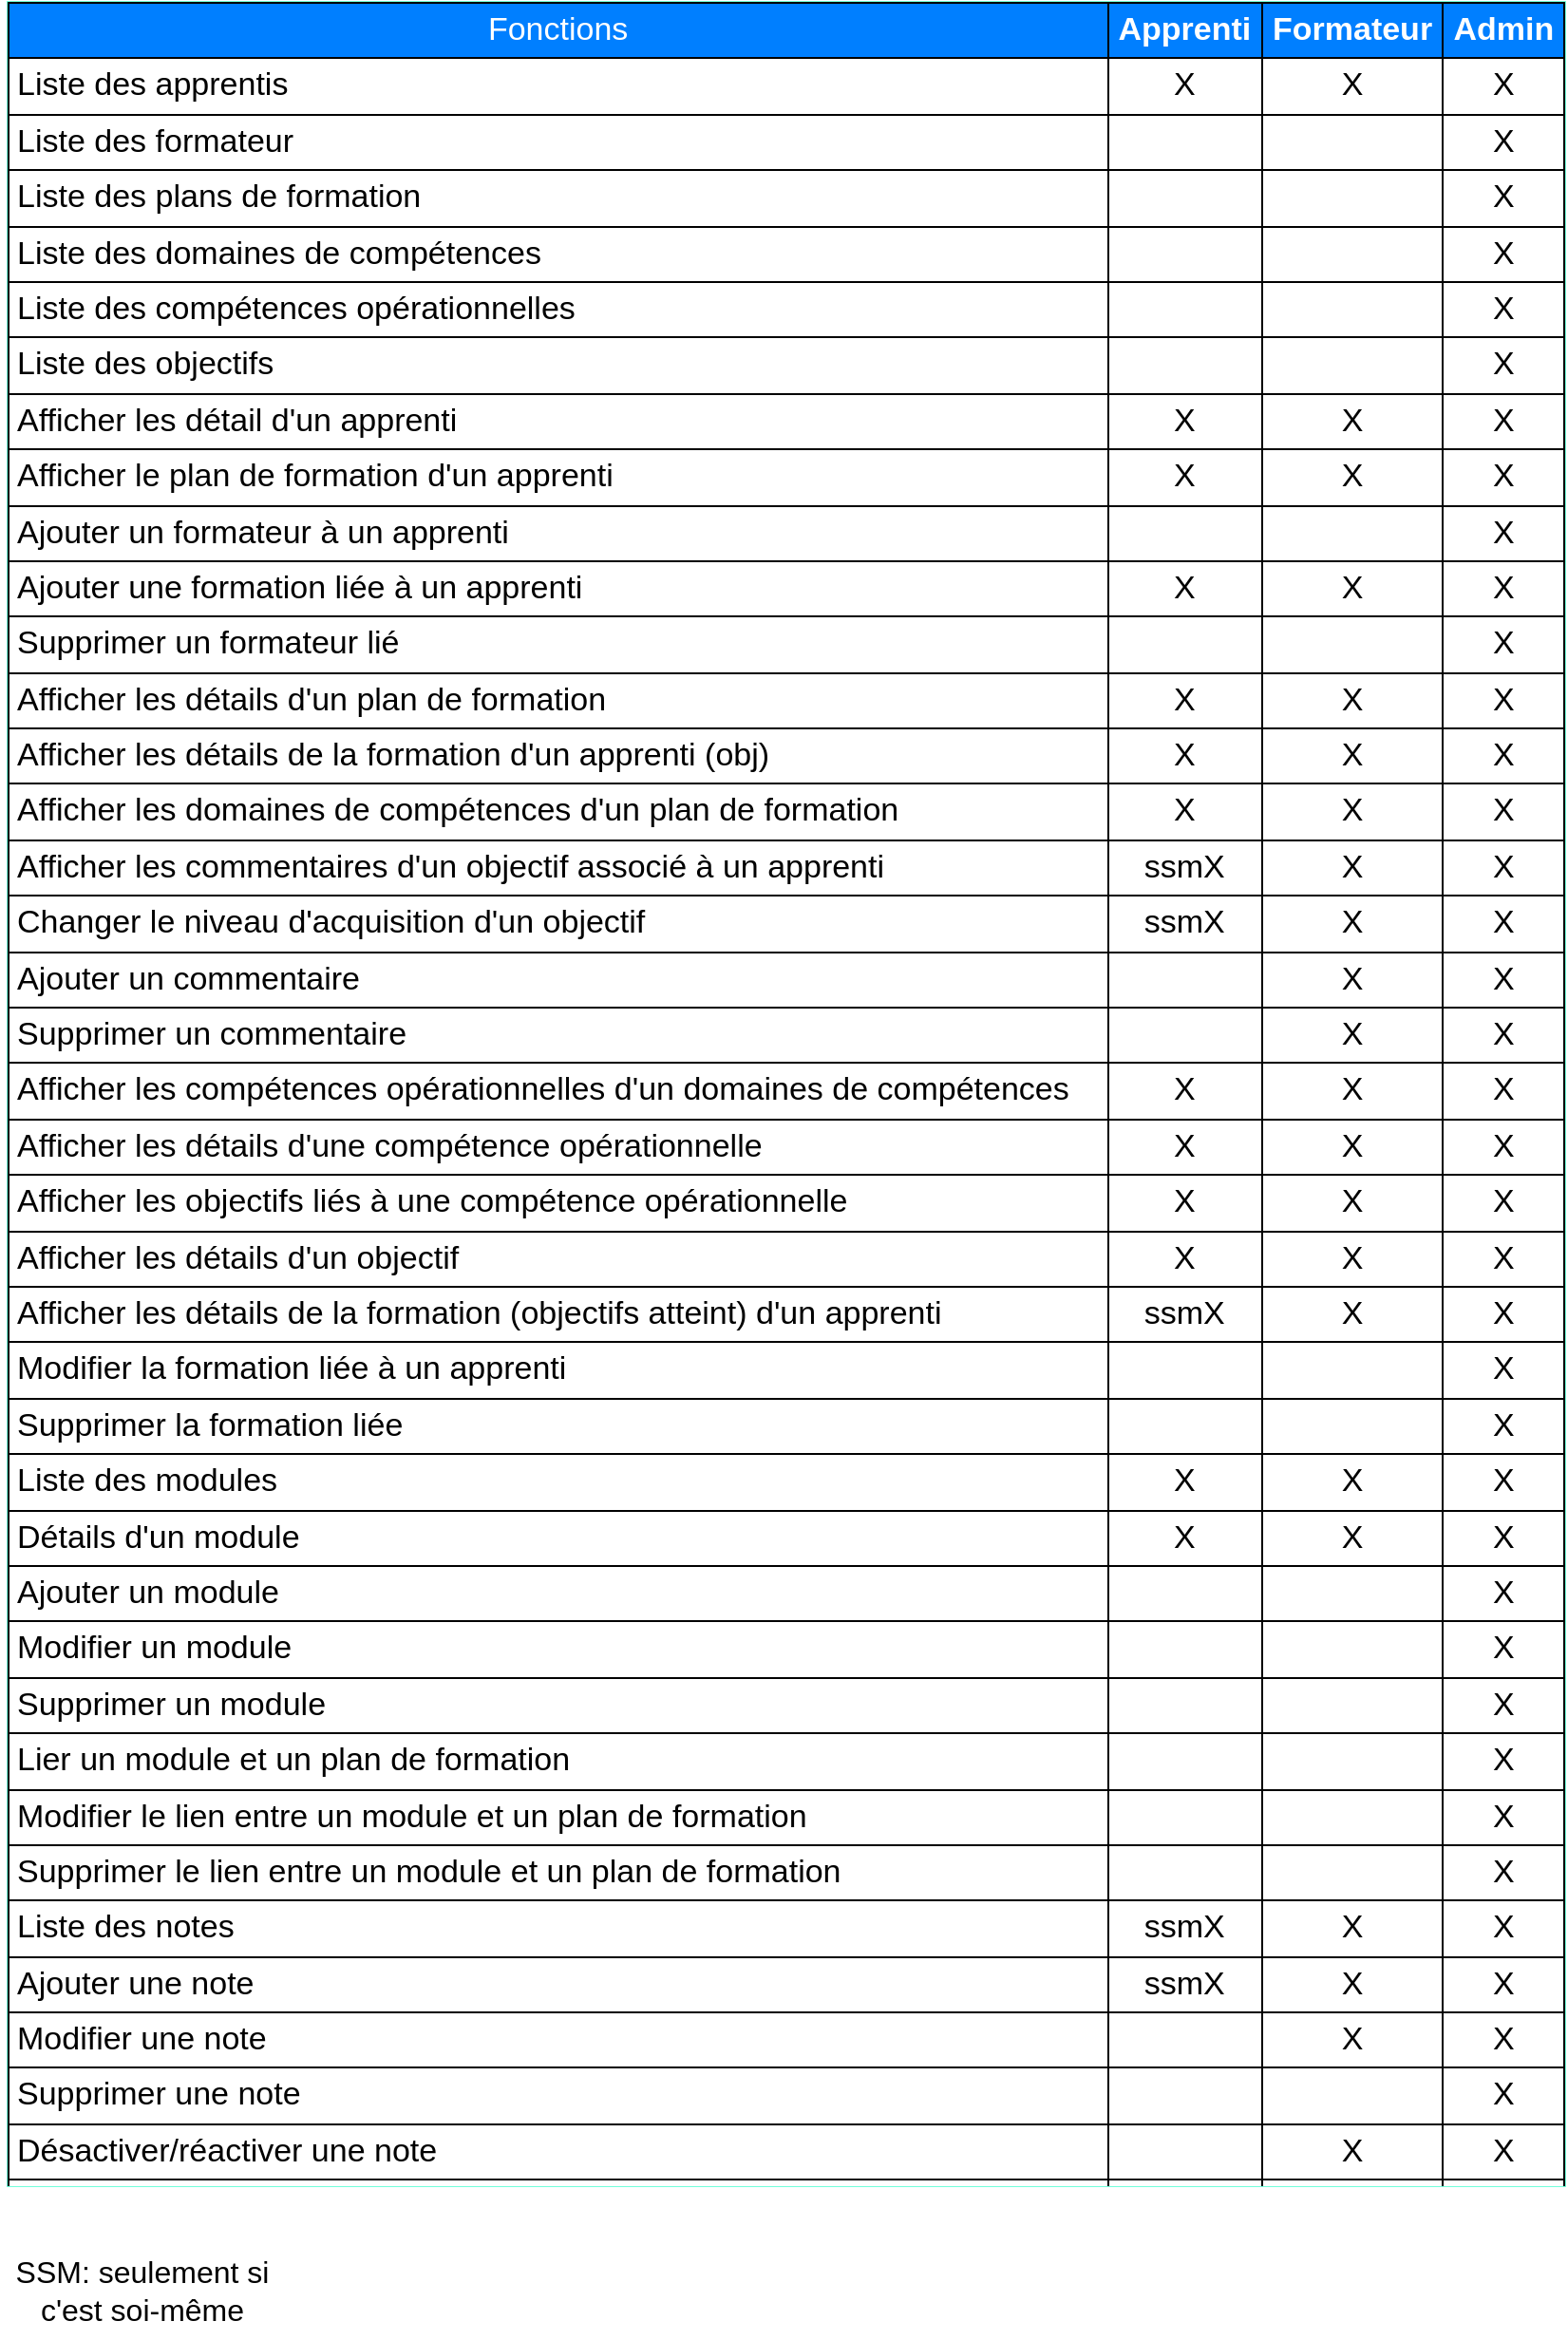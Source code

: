 <mxfile version="18.0.5" type="device"><diagram id="VaB11yT9NNSyQgzuXlM5" name="Page-1"><mxGraphModel dx="1422" dy="771" grid="1" gridSize="10" guides="1" tooltips="1" connect="1" arrows="1" fold="1" page="1" pageScale="1" pageWidth="827" pageHeight="1169" math="0" shadow="0"><root><mxCell id="0"/><mxCell id="1" parent="0"/><mxCell id="gw2a6t-uVCQziOM7dGDO-16" value="&lt;table style=&quot;width: 100% ; height: 100% ; border-collapse: collapse ; background-color: rgb(255 , 255 , 255) ; font-size: 17px ; border: 1px solid black&quot; width=&quot;100%&quot; cellpadding=&quot;4&quot; border=&quot;1&quot;&gt;&lt;tbody style=&quot;font-size: 17px&quot;&gt;&lt;tr style=&quot;color: rgb(255 , 255 , 255) ; border: 1px solid black ; font-size: 17px&quot;&gt;&lt;td style=&quot;text-align: center ; font-size: 17px ; background-color: rgb(0 , 127 , 255)&quot;&gt;Fonctions&lt;/td&gt;&lt;th style=&quot;text-align: center ; font-size: 17px ; background-color: rgb(0 , 127 , 255)&quot;&gt;Apprenti&lt;/th&gt;&lt;th style=&quot;text-align: center ; font-size: 17px ; background-color: rgb(0 , 127 , 255)&quot;&gt;Formateur&lt;/th&gt;&lt;th style=&quot;text-align: center ; font-size: 17px ; background-color: rgb(0 , 127 , 255)&quot;&gt;Admin&lt;/th&gt;&lt;/tr&gt;&lt;tr style=&quot;border: 1px solid black ; font-size: 17px&quot;&gt;&lt;td style=&quot;font-size: 17px&quot;&gt;Liste des apprentis&lt;/td&gt;&lt;td style=&quot;text-align: center ; font-size: 17px&quot;&gt;X&lt;/td&gt;&lt;td style=&quot;text-align: center ; font-size: 17px&quot;&gt;X&lt;/td&gt;&lt;td style=&quot;text-align: center ; font-size: 17px&quot;&gt;X&lt;/td&gt;&lt;/tr&gt;&lt;tr style=&quot;border: 1px solid black ; font-size: 17px&quot;&gt;&lt;td style=&quot;font-size: 17px&quot;&gt;Liste des formateur&lt;/td&gt;&lt;td style=&quot;text-align: center ; font-size: 17px&quot;&gt;&lt;br style=&quot;font-size: 17px&quot;&gt;&lt;/td&gt;&lt;td style=&quot;text-align: center ; font-size: 17px&quot;&gt;&lt;br style=&quot;font-size: 17px&quot;&gt;&lt;/td&gt;&lt;td style=&quot;text-align: center ; font-size: 17px&quot;&gt;X&lt;/td&gt;&lt;/tr&gt;&lt;tr style=&quot;border: 1px solid black ; font-size: 17px&quot;&gt;&lt;td style=&quot;font-size: 17px&quot;&gt;Liste des plans de formation&lt;/td&gt;&lt;td style=&quot;text-align: center ; font-size: 17px&quot;&gt;&lt;br style=&quot;font-size: 17px&quot;&gt;&lt;/td&gt;&lt;td style=&quot;text-align: center ; font-size: 17px&quot;&gt;&lt;br style=&quot;font-size: 17px&quot;&gt;&lt;/td&gt;&lt;td style=&quot;text-align: center ; font-size: 17px&quot;&gt;X&lt;/td&gt;&lt;/tr&gt;&lt;tr style=&quot;border: 1px solid black ; font-size: 17px&quot;&gt;&lt;td style=&quot;font-size: 17px&quot;&gt;Liste des domaines de compétences&lt;/td&gt;&lt;td style=&quot;text-align: center ; font-size: 17px&quot;&gt;&lt;br style=&quot;font-size: 17px&quot;&gt;&lt;/td&gt;&lt;td style=&quot;text-align: center ; font-size: 17px&quot;&gt;&lt;br style=&quot;font-size: 17px&quot;&gt;&lt;/td&gt;&lt;td style=&quot;text-align: center ; font-size: 17px&quot;&gt;X&lt;/td&gt;&lt;/tr&gt;&lt;tr style=&quot;font-size: 17px&quot;&gt;&lt;td style=&quot;font-size: 17px&quot;&gt;Liste des compétences opérationnelles&lt;/td&gt;&lt;td style=&quot;font-size: 17px&quot;&gt;&lt;br style=&quot;font-size: 17px&quot;&gt;&lt;/td&gt;&lt;td style=&quot;font-size: 17px&quot;&gt;&lt;br style=&quot;font-size: 17px&quot;&gt;&lt;/td&gt;&lt;td style=&quot;text-align: center ; font-size: 17px&quot;&gt;X&lt;/td&gt;&lt;/tr&gt;&lt;tr style=&quot;font-size: 17px&quot;&gt;&lt;td style=&quot;font-size: 17px&quot;&gt;Liste des objectifs&lt;/td&gt;&lt;td style=&quot;font-size: 17px&quot;&gt;&lt;br style=&quot;font-size: 17px&quot;&gt;&lt;/td&gt;&lt;td style=&quot;font-size: 17px&quot;&gt;&lt;br style=&quot;font-size: 17px&quot;&gt;&lt;/td&gt;&lt;td style=&quot;text-align: center ; font-size: 17px&quot;&gt;X&lt;/td&gt;&lt;/tr&gt;&lt;tr style=&quot;font-size: 17px&quot;&gt;&lt;td style=&quot;font-size: 17px&quot;&gt;Afficher les détail d'un apprenti&lt;/td&gt;&lt;td style=&quot;text-align: center ; font-size: 17px&quot;&gt;X&lt;/td&gt;&lt;td style=&quot;text-align: center ; font-size: 17px&quot;&gt;X&lt;/td&gt;&lt;td style=&quot;text-align: center ; font-size: 17px&quot;&gt;X&lt;/td&gt;&lt;/tr&gt;&lt;tr style=&quot;font-size: 17px&quot;&gt;&lt;td style=&quot;font-size: 17px&quot;&gt;Afficher le plan de formation d'un apprenti&lt;/td&gt;&lt;td style=&quot;text-align: center ; font-size: 17px&quot;&gt;X&lt;/td&gt;&lt;td style=&quot;text-align: center ; font-size: 17px&quot;&gt;X&lt;/td&gt;&lt;td style=&quot;text-align: center ; font-size: 17px&quot;&gt;X&lt;/td&gt;&lt;/tr&gt;&lt;tr style=&quot;font-size: 17px&quot;&gt;&lt;td style=&quot;font-size: 17px&quot;&gt;Ajouter un formateur à un apprenti&lt;/td&gt;&lt;td style=&quot;text-align: center ; font-size: 17px&quot;&gt;&lt;br style=&quot;font-size: 17px&quot;&gt;&lt;/td&gt;&lt;td style=&quot;text-align: center ; font-size: 17px&quot;&gt;&lt;br style=&quot;font-size: 17px&quot;&gt;&lt;/td&gt;&lt;td style=&quot;text-align: center ; font-size: 17px&quot;&gt;X&lt;/td&gt;&lt;/tr&gt;&lt;tr style=&quot;font-size: 17px&quot;&gt;&lt;td style=&quot;font-size: 17px&quot;&gt;Ajouter une formation liée à un apprenti&lt;/td&gt;&lt;td style=&quot;text-align: center ; font-size: 17px&quot;&gt;X&lt;/td&gt;&lt;td style=&quot;text-align: center ; font-size: 17px&quot;&gt;X&lt;/td&gt;&lt;td style=&quot;text-align: center ; font-size: 17px&quot;&gt;X&lt;/td&gt;&lt;/tr&gt;&lt;tr style=&quot;font-size: 17px&quot;&gt;&lt;td style=&quot;font-size: 17px&quot;&gt;Supprimer un formateur lié&lt;/td&gt;&lt;td style=&quot;text-align: center ; font-size: 17px&quot;&gt;&lt;br style=&quot;font-size: 17px&quot;&gt;&lt;/td&gt;&lt;td style=&quot;text-align: center ; font-size: 17px&quot;&gt;&lt;br style=&quot;font-size: 17px&quot;&gt;&lt;/td&gt;&lt;td style=&quot;text-align: center ; font-size: 17px&quot;&gt;X&lt;/td&gt;&lt;/tr&gt;&lt;tr style=&quot;font-size: 17px&quot;&gt;&lt;td style=&quot;font-size: 17px&quot;&gt;Afficher les détails d'un plan de formation&lt;/td&gt;&lt;td style=&quot;text-align: center ; font-size: 17px&quot;&gt;X&lt;/td&gt;&lt;td style=&quot;text-align: center ; font-size: 17px&quot;&gt;X&lt;/td&gt;&lt;td style=&quot;text-align: center ; font-size: 17px&quot;&gt;X&lt;/td&gt;&lt;/tr&gt;&lt;tr style=&quot;font-size: 17px&quot;&gt;&lt;td style=&quot;font-size: 17px&quot;&gt;Afficher les détails de la formation d'un apprenti (obj)&lt;/td&gt;&lt;td style=&quot;text-align: center ; font-size: 17px&quot;&gt;X&lt;/td&gt;&lt;td style=&quot;text-align: center ; font-size: 17px&quot;&gt;X&lt;/td&gt;&lt;td style=&quot;text-align: center ; font-size: 17px&quot;&gt;X&lt;/td&gt;&lt;/tr&gt;&lt;tr style=&quot;font-size: 17px&quot;&gt;&lt;td style=&quot;font-size: 17px&quot;&gt;Afficher les domaines de compétences d'un plan de formation&lt;/td&gt;&lt;td style=&quot;text-align: center ; font-size: 17px&quot;&gt;X&lt;/td&gt;&lt;td style=&quot;text-align: center ; font-size: 17px&quot;&gt;X&lt;/td&gt;&lt;td style=&quot;text-align: center ; font-size: 17px&quot;&gt;X&lt;/td&gt;&lt;/tr&gt;&lt;tr style=&quot;font-size: 17px&quot;&gt;&lt;td style=&quot;font-size: 17px&quot;&gt;Afficher les commentaires d'un objectif associé à un apprenti&lt;/td&gt;&lt;td style=&quot;text-align: center ; font-size: 17px&quot;&gt;ssmX&lt;/td&gt;&lt;td style=&quot;text-align: center ; font-size: 17px&quot;&gt;X&lt;/td&gt;&lt;td style=&quot;text-align: center ; font-size: 17px&quot;&gt;X&lt;/td&gt;&lt;/tr&gt;&lt;tr style=&quot;font-size: 17px&quot;&gt;&lt;td style=&quot;font-size: 17px&quot;&gt;Changer le niveau d'acquisition d'un objectif&lt;/td&gt;&lt;td style=&quot;text-align: center ; font-size: 17px&quot;&gt;ssmX&lt;/td&gt;&lt;td style=&quot;text-align: center ; font-size: 17px&quot;&gt;X&lt;/td&gt;&lt;td style=&quot;text-align: center ; font-size: 17px&quot;&gt;X&lt;/td&gt;&lt;/tr&gt;&lt;tr style=&quot;font-size: 17px&quot;&gt;&lt;td style=&quot;font-size: 17px&quot;&gt;Ajouter un commentaire&lt;/td&gt;&lt;td style=&quot;font-size: 17px&quot;&gt;&lt;br style=&quot;font-size: 17px&quot;&gt;&lt;/td&gt;&lt;td style=&quot;text-align: center ; font-size: 17px&quot;&gt;X&lt;/td&gt;&lt;td style=&quot;text-align: center ; font-size: 17px&quot;&gt;X&lt;/td&gt;&lt;/tr&gt;&lt;tr style=&quot;font-size: 17px&quot;&gt;&lt;td style=&quot;font-size: 17px&quot;&gt;Supprimer un commentaire&lt;/td&gt;&lt;td style=&quot;font-size: 17px&quot;&gt;&lt;br style=&quot;font-size: 17px&quot;&gt;&lt;/td&gt;&lt;td style=&quot;text-align: center ; font-size: 17px&quot;&gt;X&lt;/td&gt;&lt;td style=&quot;text-align: center ; font-size: 17px&quot;&gt;X&lt;/td&gt;&lt;/tr&gt;&lt;tr style=&quot;font-size: 17px&quot;&gt;&lt;td style=&quot;font-size: 17px&quot;&gt;Afficher les compétences opérationnelles d'un domaines de compétences&lt;/td&gt;&lt;td style=&quot;text-align: center ; font-size: 17px&quot;&gt;X&lt;/td&gt;&lt;td style=&quot;text-align: center ; font-size: 17px&quot;&gt;X&lt;/td&gt;&lt;td style=&quot;text-align: center ; font-size: 17px&quot;&gt;X&lt;/td&gt;&lt;/tr&gt;&lt;tr style=&quot;font-size: 17px&quot;&gt;&lt;td style=&quot;font-size: 17px&quot;&gt;Afficher les détails d'une compétence opérationnelle&lt;/td&gt;&lt;td style=&quot;text-align: center ; font-size: 17px&quot;&gt;X&lt;/td&gt;&lt;td style=&quot;text-align: center ; font-size: 17px&quot;&gt;X&lt;/td&gt;&lt;td style=&quot;text-align: center ; font-size: 17px&quot;&gt;X&lt;/td&gt;&lt;/tr&gt;&lt;tr style=&quot;font-size: 17px&quot;&gt;&lt;td style=&quot;font-size: 17px&quot;&gt;Afficher les objectifs liés à une compétence opérationnelle&lt;/td&gt;&lt;td style=&quot;text-align: center ; font-size: 17px&quot;&gt;X&lt;/td&gt;&lt;td style=&quot;text-align: center ; font-size: 17px&quot;&gt;X&lt;/td&gt;&lt;td style=&quot;text-align: center ; font-size: 17px&quot;&gt;X&lt;/td&gt;&lt;/tr&gt;&lt;tr style=&quot;font-size: 17px&quot;&gt;&lt;td style=&quot;font-size: 17px&quot;&gt;Afficher les détails d'un objectif&lt;/td&gt;&lt;td style=&quot;text-align: center ; font-size: 17px&quot;&gt;X&lt;/td&gt;&lt;td style=&quot;text-align: center ; font-size: 17px&quot;&gt;X&lt;/td&gt;&lt;td style=&quot;text-align: center ; font-size: 17px&quot;&gt;X&lt;/td&gt;&lt;/tr&gt;&lt;tr style=&quot;font-size: 17px&quot;&gt;&lt;td style=&quot;font-size: 17px&quot;&gt;Afficher les détails de la formation (objectifs atteint) d'un apprenti&lt;/td&gt;&lt;td style=&quot;text-align: center ; font-size: 17px&quot;&gt;ssmX&lt;/td&gt;&lt;td style=&quot;text-align: center ; font-size: 17px&quot;&gt;X&lt;/td&gt;&lt;td style=&quot;text-align: center ; font-size: 17px&quot;&gt;X&lt;/td&gt;&lt;/tr&gt;&lt;tr style=&quot;font-size: 17px&quot;&gt;&lt;td style=&quot;font-size: 17px&quot;&gt;Modifier la formation liée à un apprenti&lt;/td&gt;&lt;td style=&quot;font-size: 17px&quot;&gt;&lt;br style=&quot;font-size: 17px&quot;&gt;&lt;/td&gt;&lt;td style=&quot;font-size: 17px&quot;&gt;&lt;br style=&quot;font-size: 17px&quot;&gt;&lt;/td&gt;&lt;td style=&quot;text-align: center ; font-size: 17px&quot;&gt;X&lt;/td&gt;&lt;/tr&gt;&lt;tr style=&quot;font-size: 17px&quot;&gt;&lt;td style=&quot;font-size: 17px&quot;&gt;Supprimer la formation liée&lt;br&gt;&lt;/td&gt;&lt;td style=&quot;font-size: 17px&quot;&gt;&lt;br style=&quot;font-size: 17px&quot;&gt;&lt;/td&gt;&lt;td style=&quot;font-size: 17px&quot;&gt;&lt;br style=&quot;font-size: 17px&quot;&gt;&lt;/td&gt;&lt;td style=&quot;text-align: center ; font-size: 17px&quot;&gt;X&lt;/td&gt;&lt;/tr&gt;&lt;tr&gt;&lt;td&gt;Liste des modules&lt;br&gt;&lt;/td&gt;&lt;td align=&quot;center&quot;&gt;X&lt;br&gt;&lt;/td&gt;&lt;td align=&quot;center&quot;&gt;X&lt;br&gt;&lt;/td&gt;&lt;td align=&quot;center&quot;&gt;X&lt;br&gt;&lt;/td&gt;&lt;/tr&gt;&lt;tr&gt;&lt;td&gt;Détails d'un module&lt;br&gt;&lt;/td&gt;&lt;td align=&quot;center&quot;&gt;X&lt;br&gt;&lt;/td&gt;&lt;td align=&quot;center&quot;&gt;X&lt;br&gt;&lt;/td&gt;&lt;td align=&quot;center&quot;&gt;X&lt;br&gt;&lt;/td&gt;&lt;/tr&gt;&lt;tr&gt;&lt;td&gt;Ajouter un module&lt;br&gt;&lt;/td&gt;&lt;td align=&quot;center&quot;&gt;&lt;br&gt;&lt;/td&gt;&lt;td align=&quot;center&quot;&gt;&lt;br&gt;&lt;/td&gt;&lt;td align=&quot;center&quot;&gt;X&lt;br&gt;&lt;/td&gt;&lt;/tr&gt;&lt;tr&gt;&lt;td&gt;Modifier un module&lt;br&gt;&lt;/td&gt;&lt;td align=&quot;center&quot;&gt;&lt;br&gt;&lt;/td&gt;&lt;td align=&quot;center&quot;&gt;&lt;br&gt;&lt;/td&gt;&lt;td align=&quot;center&quot;&gt;X&lt;br&gt;&lt;/td&gt;&lt;/tr&gt;&lt;tr&gt;&lt;td&gt;Supprimer un module&lt;br&gt;&lt;/td&gt;&lt;td align=&quot;center&quot;&gt;&lt;br&gt;&lt;/td&gt;&lt;td align=&quot;center&quot;&gt;&lt;br&gt;&lt;/td&gt;&lt;td align=&quot;center&quot;&gt;X&lt;br&gt;&lt;/td&gt;&lt;/tr&gt;&lt;tr&gt;&lt;td&gt;Lier un module et un plan de formation&lt;br&gt;&lt;/td&gt;&lt;td align=&quot;center&quot;&gt;&lt;br&gt;&lt;/td&gt;&lt;td align=&quot;center&quot;&gt;&lt;br&gt;&lt;/td&gt;&lt;td align=&quot;center&quot;&gt;X&lt;br&gt;&lt;/td&gt;&lt;/tr&gt;&lt;tr&gt;&lt;td&gt;Modifier le lien entre un module et un plan de formation&lt;br&gt;&lt;/td&gt;&lt;td align=&quot;center&quot;&gt;&lt;br&gt;&lt;/td&gt;&lt;td align=&quot;center&quot;&gt;&lt;br&gt;&lt;/td&gt;&lt;td align=&quot;center&quot;&gt;X&lt;br&gt;&lt;/td&gt;&lt;/tr&gt;&lt;tr&gt;&lt;td&gt;Supprimer le lien entre un module et un plan de formation&lt;br&gt;&lt;/td&gt;&lt;td align=&quot;center&quot;&gt;&lt;br&gt;&lt;/td&gt;&lt;td align=&quot;center&quot;&gt;&lt;br&gt;&lt;/td&gt;&lt;td align=&quot;center&quot;&gt;X&lt;br&gt;&lt;/td&gt;&lt;/tr&gt;&lt;tr&gt;&lt;td&gt;Liste des notes&lt;br&gt;&lt;/td&gt;&lt;td align=&quot;center&quot;&gt;ssmX&lt;br&gt;&lt;/td&gt;&lt;td align=&quot;center&quot;&gt;X&lt;br&gt;&lt;/td&gt;&lt;td align=&quot;center&quot;&gt;X&lt;br&gt;&lt;/td&gt;&lt;/tr&gt;&lt;tr&gt;&lt;td&gt;Ajouter une note&lt;br&gt;&lt;/td&gt;&lt;td align=&quot;center&quot;&gt;ssmX&lt;br&gt;&lt;/td&gt;&lt;td align=&quot;center&quot;&gt;X&lt;br&gt;&lt;/td&gt;&lt;td align=&quot;center&quot;&gt;X&lt;br&gt;&lt;/td&gt;&lt;/tr&gt;&lt;tr&gt;&lt;td&gt;Modifier une note&lt;br&gt;&lt;/td&gt;&lt;td align=&quot;center&quot;&gt;&lt;br&gt;&lt;/td&gt;&lt;td align=&quot;center&quot;&gt;X&lt;br&gt;&lt;/td&gt;&lt;td align=&quot;center&quot;&gt;X&lt;br&gt;&lt;/td&gt;&lt;/tr&gt;&lt;tr&gt;&lt;td&gt;Supprimer une note&lt;br&gt;&lt;/td&gt;&lt;td align=&quot;center&quot;&gt;&lt;br&gt;&lt;/td&gt;&lt;td align=&quot;center&quot;&gt;&lt;br&gt;&lt;/td&gt;&lt;td align=&quot;center&quot;&gt;X&lt;br&gt;&lt;/td&gt;&lt;/tr&gt;&lt;tr&gt;&lt;td&gt;Désactiver/réactiver une note&lt;br&gt;&lt;/td&gt;&lt;td align=&quot;center&quot;&gt;&lt;br&gt;&lt;/td&gt;&lt;td align=&quot;center&quot;&gt;X&lt;br&gt;&lt;/td&gt;&lt;td align=&quot;center&quot;&gt;X&lt;br&gt;&lt;/td&gt;&lt;/tr&gt;&lt;tr&gt;&lt;td&gt;Voir une moyenne&lt;br&gt;&lt;/td&gt;&lt;td align=&quot;center&quot;&gt;ssmX&lt;br&gt;&lt;/td&gt;&lt;td align=&quot;center&quot;&gt;X&lt;br&gt;&lt;/td&gt;&lt;td align=&quot;center&quot;&gt;X&lt;br&gt;&lt;/td&gt;&lt;/tr&gt;&lt;/tbody&gt;&lt;/table&gt;" style="text;html=1;strokeColor=#73FFDA;fillColor=#ffffff;overflow=fill;rounded=0;fontSize=17;labelBorderColor=none;" parent="1" vertex="1"><mxGeometry x="4" width="820" height="1150" as="geometry"/></mxCell><mxCell id="gw2a6t-uVCQziOM7dGDO-17" value="&lt;font style=&quot;font-size: 16px&quot;&gt;SSM: seulement si c'est soi-même&lt;/font&gt;" style="text;html=1;strokeColor=none;fillColor=none;align=center;verticalAlign=middle;whiteSpace=wrap;rounded=0;" parent="1" vertex="1"><mxGeometry y="1180" width="150" height="50" as="geometry"/></mxCell></root></mxGraphModel></diagram></mxfile>